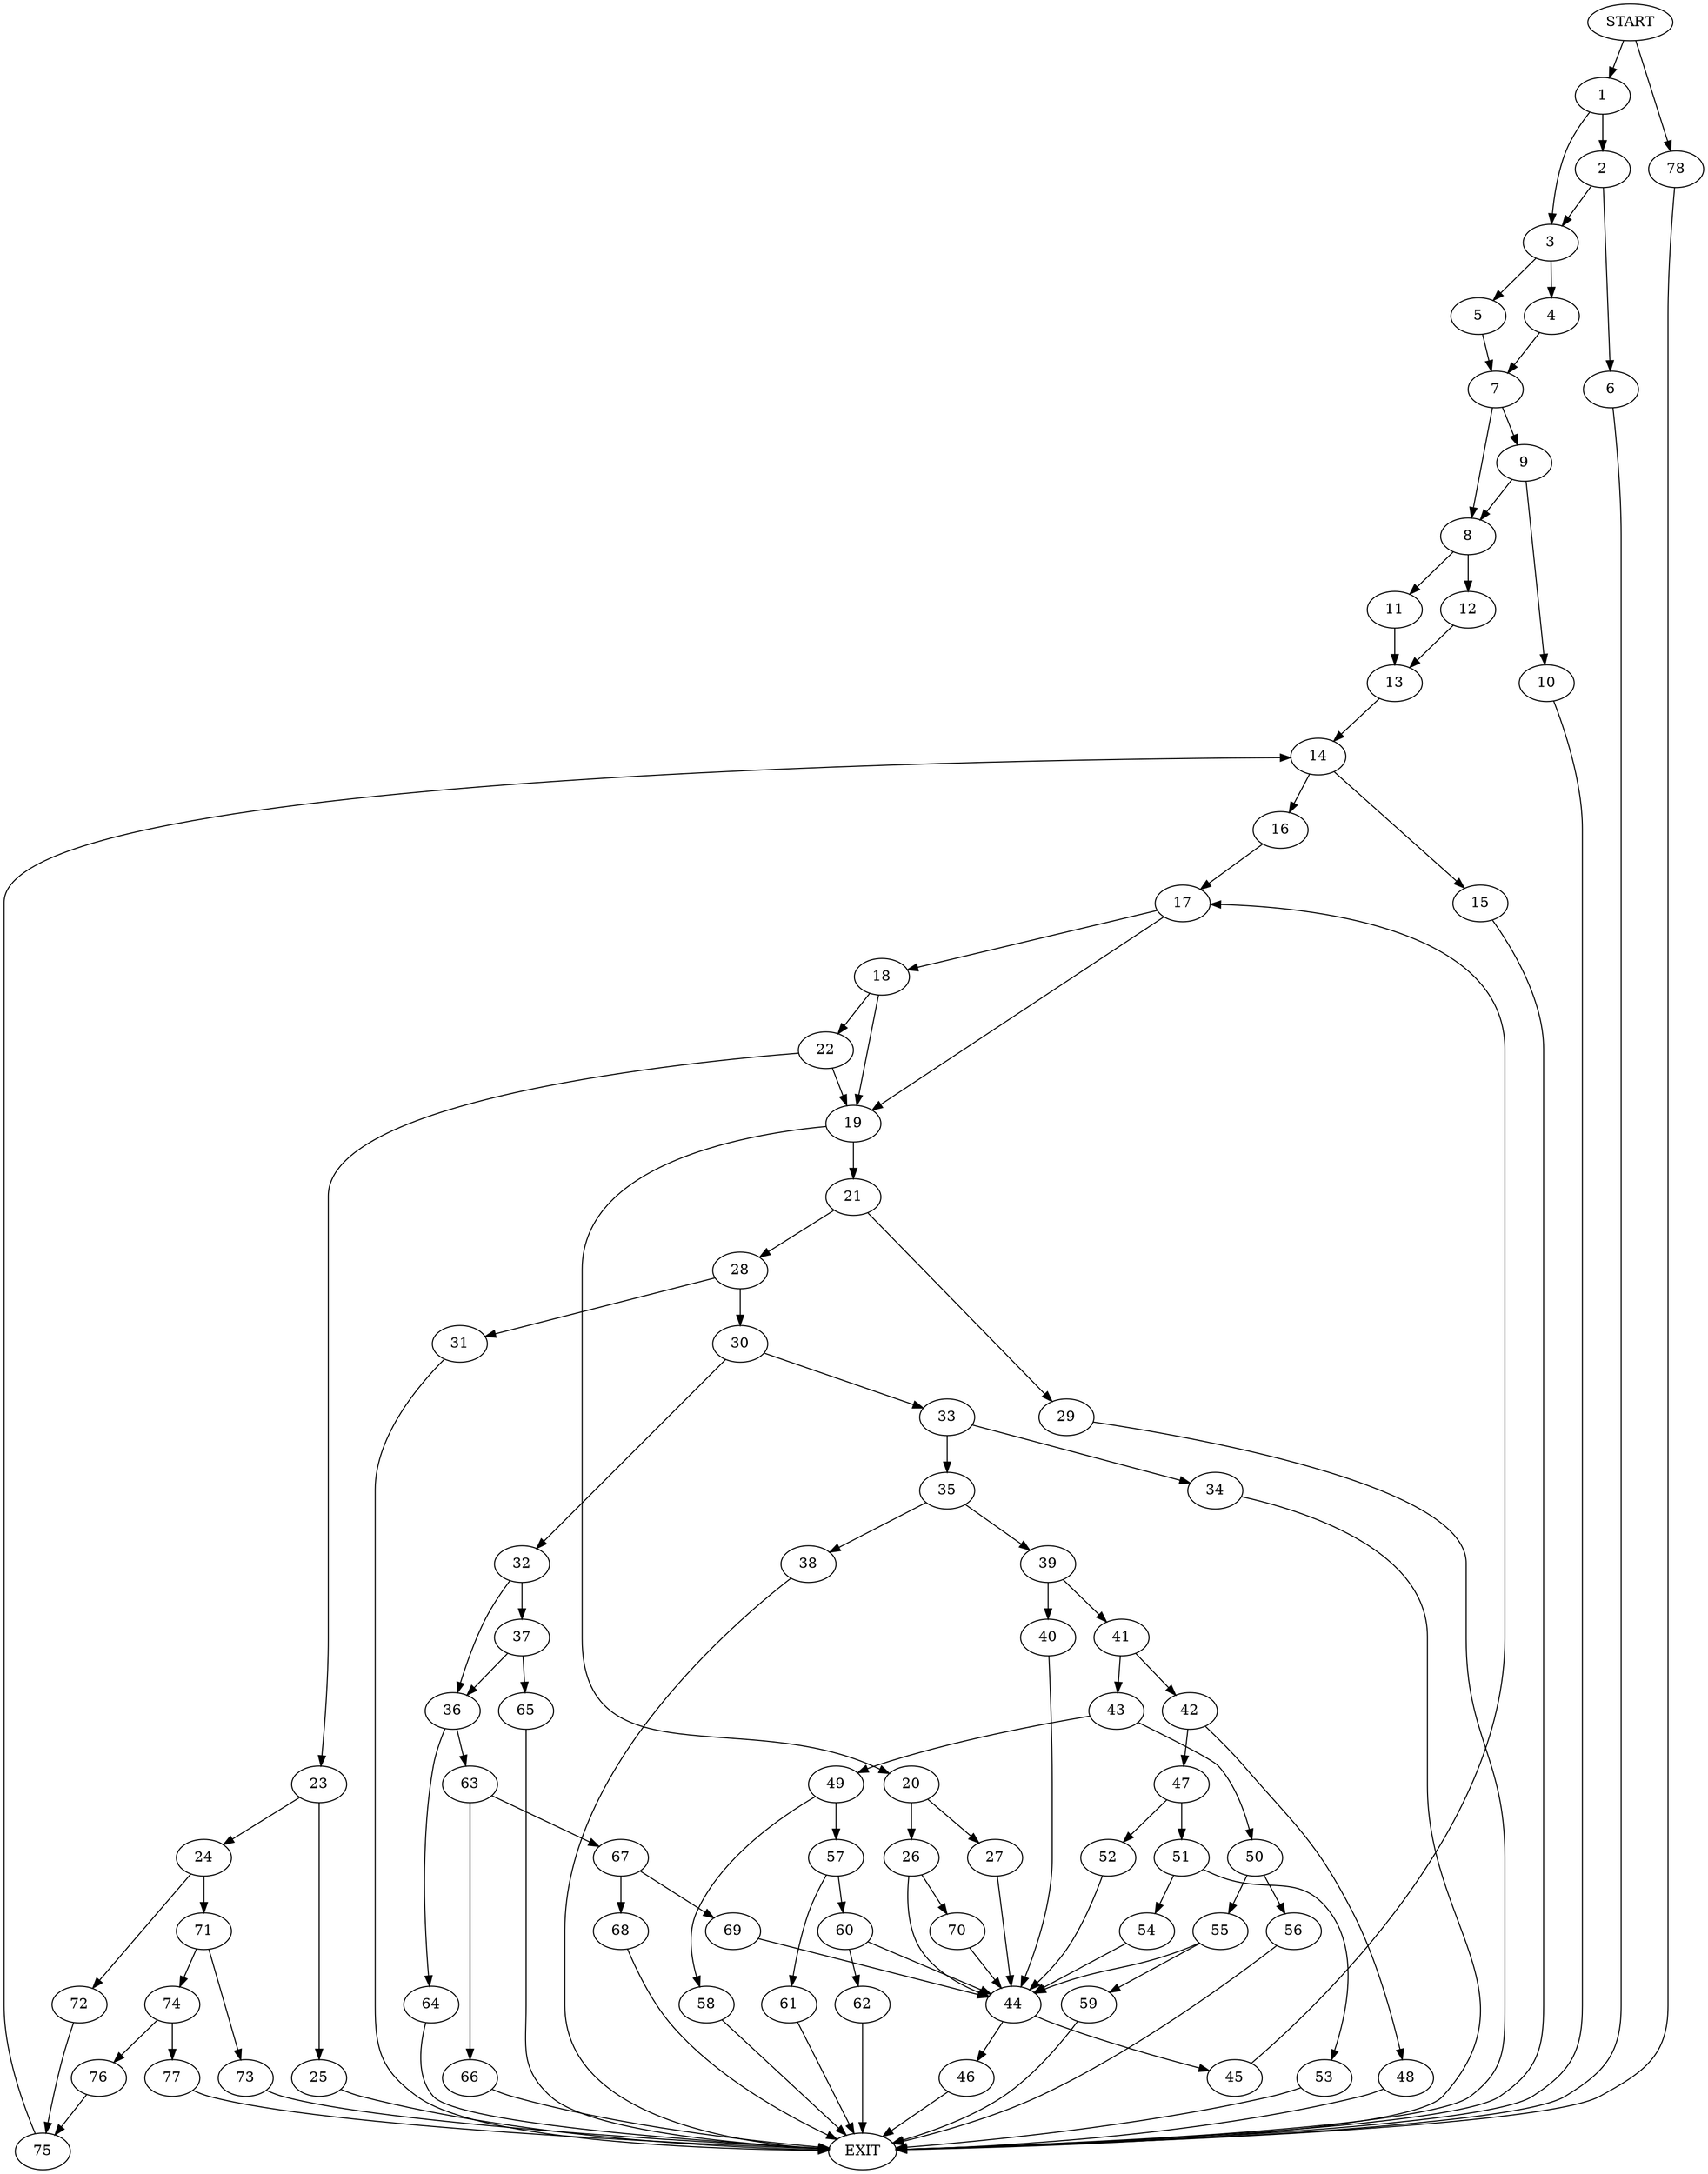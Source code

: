 digraph {
0 [label="START"]
79 [label="EXIT"]
0 -> 1
1 -> 2
1 -> 3
3 -> 4
3 -> 5
2 -> 6
2 -> 3
6 -> 79
4 -> 7
5 -> 7
7 -> 8
7 -> 9
9 -> 10
9 -> 8
8 -> 11
8 -> 12
10 -> 79
11 -> 13
12 -> 13
13 -> 14
14 -> 15
14 -> 16
15 -> 79
16 -> 17
17 -> 18
17 -> 19
19 -> 20
19 -> 21
18 -> 22
18 -> 19
22 -> 23
22 -> 19
23 -> 24
23 -> 25
20 -> 26
20 -> 27
21 -> 28
21 -> 29
28 -> 30
28 -> 31
29 -> 79
30 -> 32
30 -> 33
31 -> 79
33 -> 34
33 -> 35
32 -> 36
32 -> 37
34 -> 79
35 -> 38
35 -> 39
38 -> 79
39 -> 40
39 -> 41
41 -> 42
41 -> 43
40 -> 44
44 -> 45
44 -> 46
42 -> 47
42 -> 48
43 -> 49
43 -> 50
48 -> 79
47 -> 51
47 -> 52
52 -> 44
51 -> 53
51 -> 54
54 -> 44
53 -> 79
50 -> 55
50 -> 56
49 -> 57
49 -> 58
55 -> 44
55 -> 59
56 -> 79
59 -> 79
58 -> 79
57 -> 60
57 -> 61
60 -> 44
60 -> 62
61 -> 79
62 -> 79
36 -> 63
36 -> 64
37 -> 36
37 -> 65
65 -> 79
63 -> 66
63 -> 67
64 -> 79
66 -> 79
67 -> 68
67 -> 69
68 -> 79
69 -> 44
27 -> 44
26 -> 70
26 -> 44
70 -> 44
46 -> 79
45 -> 17
25 -> 79
24 -> 71
24 -> 72
71 -> 73
71 -> 74
72 -> 75
75 -> 14
74 -> 76
74 -> 77
73 -> 79
77 -> 79
76 -> 75
0 -> 78
78 -> 79
}
